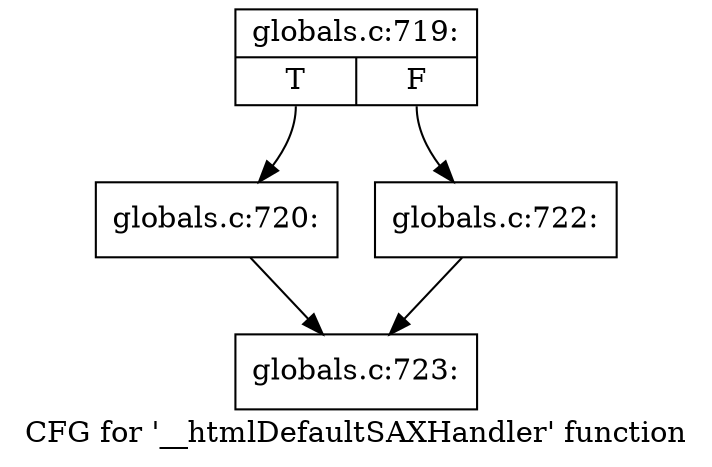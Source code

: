 digraph "CFG for '__htmlDefaultSAXHandler' function" {
	label="CFG for '__htmlDefaultSAXHandler' function";

	Node0x5624fdb31bd0 [shape=record,label="{globals.c:719:|{<s0>T|<s1>F}}"];
	Node0x5624fdb31bd0:s0 -> Node0x5624fdb32980;
	Node0x5624fdb31bd0:s1 -> Node0x5624fdb32a20;
	Node0x5624fdb32980 [shape=record,label="{globals.c:720:}"];
	Node0x5624fdb32980 -> Node0x5624fdb32780;
	Node0x5624fdb32a20 [shape=record,label="{globals.c:722:}"];
	Node0x5624fdb32a20 -> Node0x5624fdb32780;
	Node0x5624fdb32780 [shape=record,label="{globals.c:723:}"];
}
